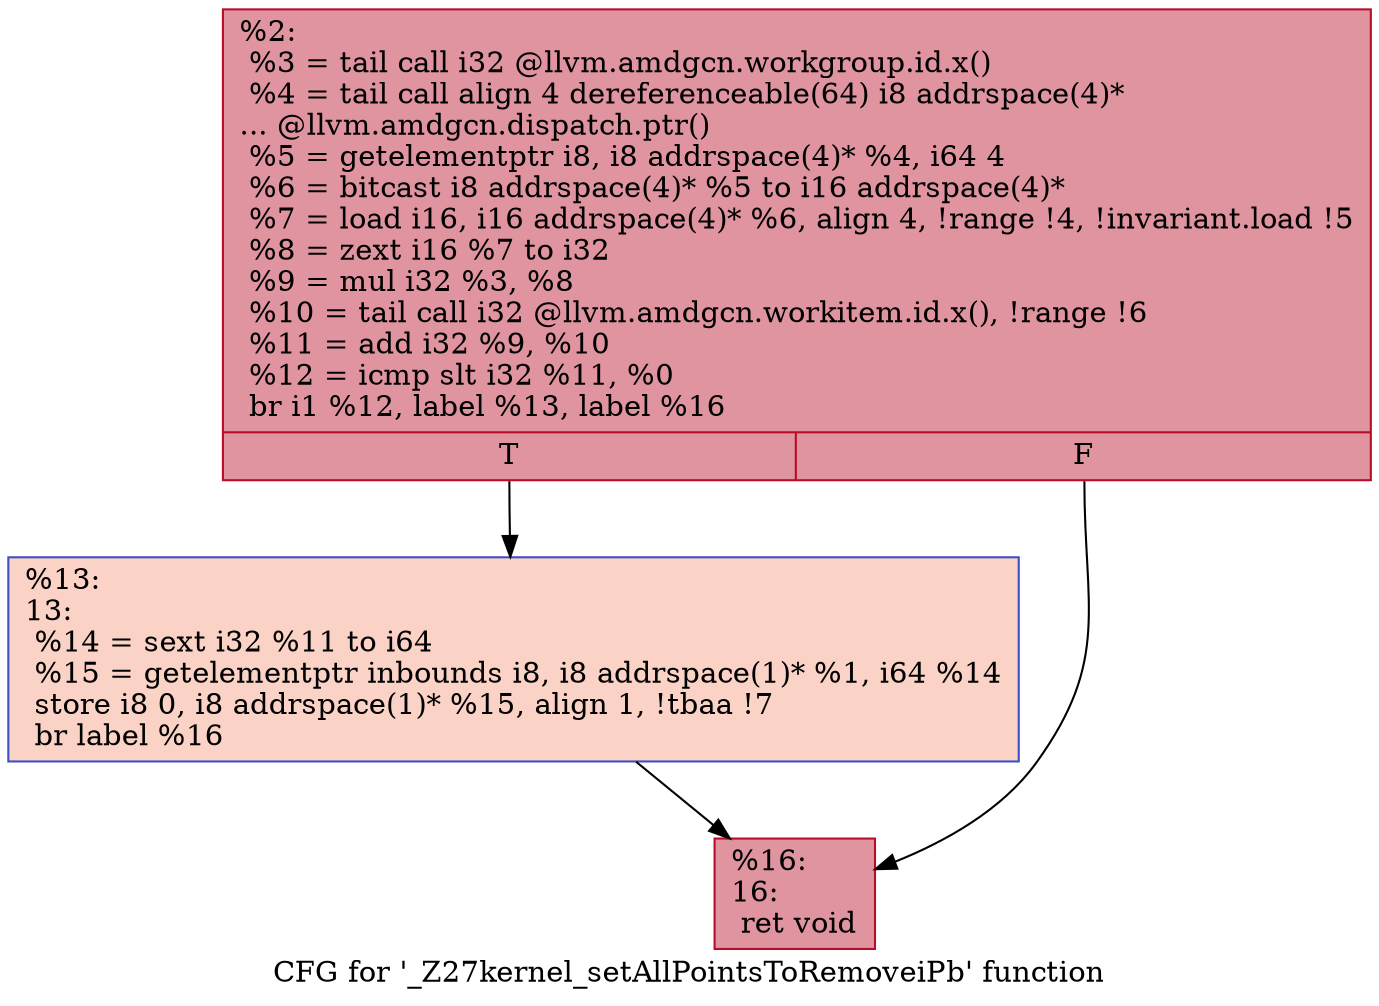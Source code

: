 digraph "CFG for '_Z27kernel_setAllPointsToRemoveiPb' function" {
	label="CFG for '_Z27kernel_setAllPointsToRemoveiPb' function";

	Node0x5e45e80 [shape=record,color="#b70d28ff", style=filled, fillcolor="#b70d2870",label="{%2:\l  %3 = tail call i32 @llvm.amdgcn.workgroup.id.x()\l  %4 = tail call align 4 dereferenceable(64) i8 addrspace(4)*\l... @llvm.amdgcn.dispatch.ptr()\l  %5 = getelementptr i8, i8 addrspace(4)* %4, i64 4\l  %6 = bitcast i8 addrspace(4)* %5 to i16 addrspace(4)*\l  %7 = load i16, i16 addrspace(4)* %6, align 4, !range !4, !invariant.load !5\l  %8 = zext i16 %7 to i32\l  %9 = mul i32 %3, %8\l  %10 = tail call i32 @llvm.amdgcn.workitem.id.x(), !range !6\l  %11 = add i32 %9, %10\l  %12 = icmp slt i32 %11, %0\l  br i1 %12, label %13, label %16\l|{<s0>T|<s1>F}}"];
	Node0x5e45e80:s0 -> Node0x5e47df0;
	Node0x5e45e80:s1 -> Node0x5e47e80;
	Node0x5e47df0 [shape=record,color="#3d50c3ff", style=filled, fillcolor="#f59c7d70",label="{%13:\l13:                                               \l  %14 = sext i32 %11 to i64\l  %15 = getelementptr inbounds i8, i8 addrspace(1)* %1, i64 %14\l  store i8 0, i8 addrspace(1)* %15, align 1, !tbaa !7\l  br label %16\l}"];
	Node0x5e47df0 -> Node0x5e47e80;
	Node0x5e47e80 [shape=record,color="#b70d28ff", style=filled, fillcolor="#b70d2870",label="{%16:\l16:                                               \l  ret void\l}"];
}
